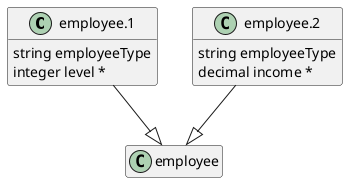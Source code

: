 @startuml
hide <<Path>> circle
hide <<Response>> circle
hide <<Parameter>> circle
hide empty methods
hide empty fields
set namespaceSeparator none

class "employee.1" {
  {field} string employeeType 
  {field} integer level *
}

class "employee.2" {
  {field} string employeeType 
  {field} decimal income *
}

class "employee" {
}

"employee.1" --|> "employee"

"employee.2" --|> "employee"

@enduml